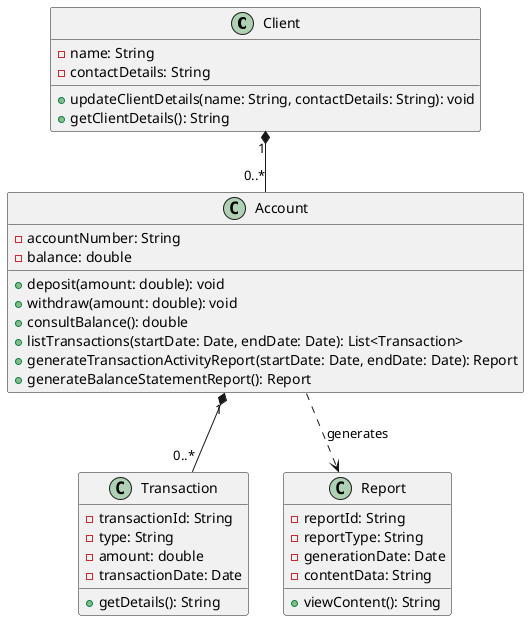 @startuml

class Client {
    - name: String
    - contactDetails: String
    + updateClientDetails(name: String, contactDetails: String): void
    + getClientDetails(): String
}

class Account {
    - accountNumber: String
    - balance: double
    + deposit(amount: double): void
    + withdraw(amount: double): void
    + consultBalance(): double
    + listTransactions(startDate: Date, endDate: Date): List<Transaction>
    + generateTransactionActivityReport(startDate: Date, endDate: Date): Report
    + generateBalanceStatementReport(): Report
}

class Transaction {
    - transactionId: String
    - type: String
    - amount: double
    - transactionDate: Date
    + getDetails(): String
}

class Report {
    - reportId: String
    - reportType: String
    - generationDate: Date
    - contentData: String
    + viewContent(): String
}

Client "1" *-- "0..*" Account
Account "1" *-- "0..*" Transaction
Account ..> Report : generates

@enduml